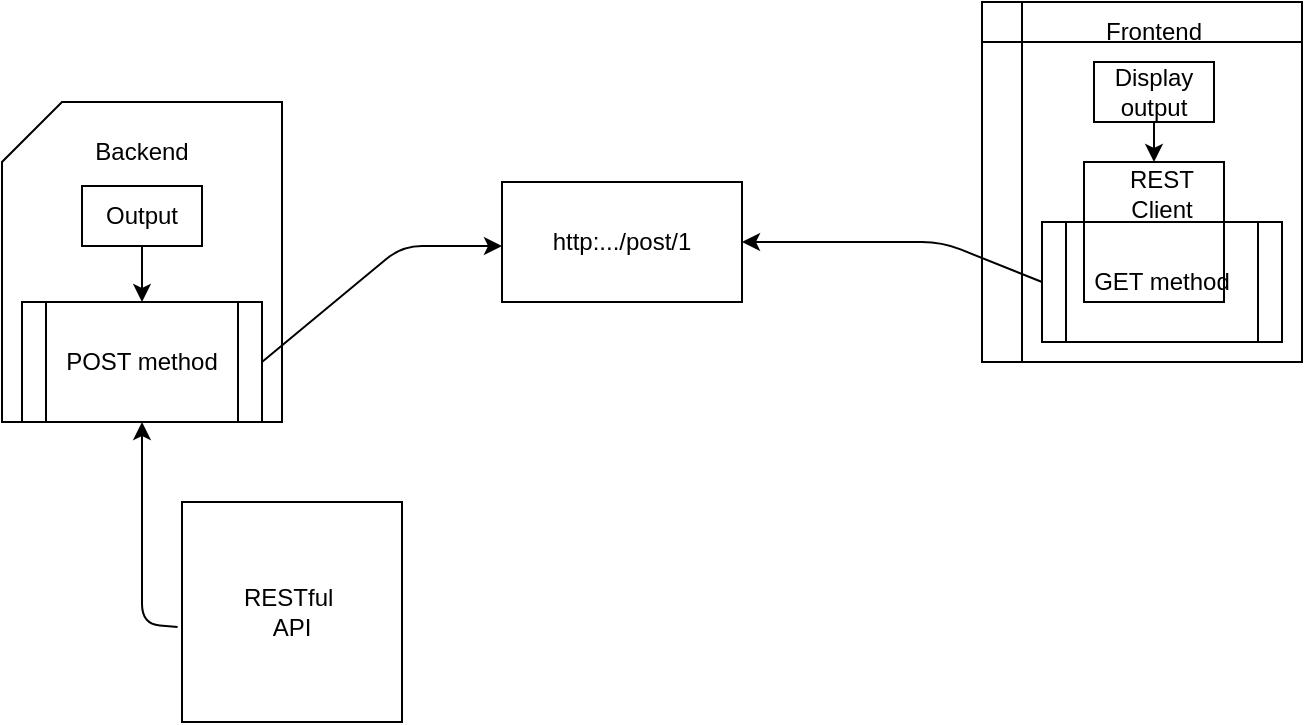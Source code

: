 <mxfile version="14.1.8" type="github">
  <diagram id="4QZlB-pvaglf61GNhH7W" name="Page-1">
    <mxGraphModel dx="744" dy="430" grid="1" gridSize="10" guides="1" tooltips="1" connect="1" arrows="1" fold="1" page="1" pageScale="1" pageWidth="850" pageHeight="1100" math="0" shadow="0">
      <root>
        <mxCell id="0" />
        <mxCell id="1" parent="0" />
        <mxCell id="Kp9cbN2UGNNEzcGHd55z-2" value="RESTful&amp;nbsp;&lt;br&gt;API" style="rounded=0;whiteSpace=wrap;html=1;" parent="1" vertex="1">
          <mxGeometry x="180" y="340" width="110" height="110" as="geometry" />
        </mxCell>
        <mxCell id="Kp9cbN2UGNNEzcGHd55z-3" value="" style="shape=internalStorage;whiteSpace=wrap;html=1;backgroundOutline=1;" parent="1" vertex="1">
          <mxGeometry x="580" y="90" width="160" height="180" as="geometry" />
        </mxCell>
        <mxCell id="Kp9cbN2UGNNEzcGHd55z-4" value="" style="shape=card;whiteSpace=wrap;html=1;" parent="1" vertex="1">
          <mxGeometry x="90" y="140" width="140" height="160" as="geometry" />
        </mxCell>
        <mxCell id="Kp9cbN2UGNNEzcGHd55z-6" value="Backend" style="text;html=1;strokeColor=none;fillColor=none;align=center;verticalAlign=middle;whiteSpace=wrap;rounded=0;" parent="1" vertex="1">
          <mxGeometry x="120" y="150" width="80" height="30" as="geometry" />
        </mxCell>
        <mxCell id="Kp9cbN2UGNNEzcGHd55z-10" value="POST method" style="shape=process;whiteSpace=wrap;html=1;backgroundOutline=1;" parent="1" vertex="1">
          <mxGeometry x="100" y="240" width="120" height="60" as="geometry" />
        </mxCell>
        <mxCell id="Kp9cbN2UGNNEzcGHd55z-11" value="GET method" style="shape=process;whiteSpace=wrap;html=1;backgroundOutline=1;" parent="1" vertex="1">
          <mxGeometry x="610" y="200" width="120" height="60" as="geometry" />
        </mxCell>
        <mxCell id="Kp9cbN2UGNNEzcGHd55z-24" value="Frontend" style="text;html=1;strokeColor=none;fillColor=none;align=center;verticalAlign=middle;whiteSpace=wrap;rounded=0;" parent="1" vertex="1">
          <mxGeometry x="621" y="90" width="90" height="30" as="geometry" />
        </mxCell>
        <mxCell id="W2dqD779nzZMkF8vpSR3-1" value="http:.../post/1" style="rounded=0;whiteSpace=wrap;html=1;" vertex="1" parent="1">
          <mxGeometry x="340" y="180" width="120" height="60" as="geometry" />
        </mxCell>
        <mxCell id="W2dqD779nzZMkF8vpSR3-2" value="" style="endArrow=classic;html=1;entryX=0;entryY=0.5;entryDx=0;entryDy=0;exitX=1;exitY=0.5;exitDx=0;exitDy=0;" edge="1" parent="1" source="Kp9cbN2UGNNEzcGHd55z-10">
          <mxGeometry width="50" height="50" relative="1" as="geometry">
            <mxPoint x="290" y="299" as="sourcePoint" />
            <mxPoint x="340" y="212" as="targetPoint" />
            <Array as="points">
              <mxPoint x="290" y="212" />
            </Array>
          </mxGeometry>
        </mxCell>
        <mxCell id="W2dqD779nzZMkF8vpSR3-4" value="" style="endArrow=classic;html=1;entryX=0.5;entryY=1;entryDx=0;entryDy=0;exitX=-0.02;exitY=0.568;exitDx=0;exitDy=0;exitPerimeter=0;" edge="1" parent="1" source="Kp9cbN2UGNNEzcGHd55z-2" target="Kp9cbN2UGNNEzcGHd55z-10">
          <mxGeometry width="50" height="50" relative="1" as="geometry">
            <mxPoint x="170" y="401" as="sourcePoint" />
            <mxPoint x="140" y="330" as="targetPoint" />
            <Array as="points">
              <mxPoint x="160" y="401" />
            </Array>
          </mxGeometry>
        </mxCell>
        <mxCell id="W2dqD779nzZMkF8vpSR3-5" value="" style="endArrow=classic;html=1;entryX=1;entryY=0.5;entryDx=0;entryDy=0;exitX=0;exitY=0.5;exitDx=0;exitDy=0;" edge="1" parent="1" source="Kp9cbN2UGNNEzcGHd55z-11" target="W2dqD779nzZMkF8vpSR3-1">
          <mxGeometry width="50" height="50" relative="1" as="geometry">
            <mxPoint x="490" y="250" as="sourcePoint" />
            <mxPoint x="540" y="200" as="targetPoint" />
            <Array as="points">
              <mxPoint x="560" y="210" />
            </Array>
          </mxGeometry>
        </mxCell>
        <mxCell id="W2dqD779nzZMkF8vpSR3-6" value="Output" style="rounded=0;whiteSpace=wrap;html=1;fillColor=none;" vertex="1" parent="1">
          <mxGeometry x="130" y="182" width="60" height="30" as="geometry" />
        </mxCell>
        <mxCell id="W2dqD779nzZMkF8vpSR3-7" value="" style="whiteSpace=wrap;html=1;aspect=fixed;fillColor=none;" vertex="1" parent="1">
          <mxGeometry x="631" y="170" width="70" height="70" as="geometry" />
        </mxCell>
        <mxCell id="W2dqD779nzZMkF8vpSR3-8" value="Display output" style="rounded=0;whiteSpace=wrap;html=1;fillColor=none;" vertex="1" parent="1">
          <mxGeometry x="636" y="120" width="60" height="30" as="geometry" />
        </mxCell>
        <mxCell id="W2dqD779nzZMkF8vpSR3-10" value="" style="endArrow=classic;html=1;exitX=0.5;exitY=1;exitDx=0;exitDy=0;entryX=0.5;entryY=0;entryDx=0;entryDy=0;" edge="1" parent="1" source="W2dqD779nzZMkF8vpSR3-6" target="Kp9cbN2UGNNEzcGHd55z-10">
          <mxGeometry width="50" height="50" relative="1" as="geometry">
            <mxPoint x="270" y="160" as="sourcePoint" />
            <mxPoint x="320" y="110" as="targetPoint" />
          </mxGeometry>
        </mxCell>
        <mxCell id="W2dqD779nzZMkF8vpSR3-12" value="REST Client" style="text;html=1;strokeColor=none;fillColor=none;align=center;verticalAlign=middle;whiteSpace=wrap;rounded=0;" vertex="1" parent="1">
          <mxGeometry x="650" y="176" width="40" height="20" as="geometry" />
        </mxCell>
        <mxCell id="W2dqD779nzZMkF8vpSR3-13" value="" style="endArrow=classic;html=1;entryX=0.5;entryY=0;entryDx=0;entryDy=0;exitX=0.5;exitY=1;exitDx=0;exitDy=0;" edge="1" parent="1" source="W2dqD779nzZMkF8vpSR3-8" target="W2dqD779nzZMkF8vpSR3-7">
          <mxGeometry width="50" height="50" relative="1" as="geometry">
            <mxPoint x="510" y="160" as="sourcePoint" />
            <mxPoint x="560" y="110" as="targetPoint" />
          </mxGeometry>
        </mxCell>
      </root>
    </mxGraphModel>
  </diagram>
</mxfile>
